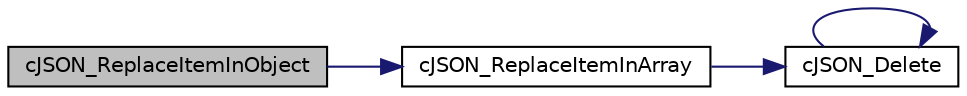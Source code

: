 digraph "cJSON_ReplaceItemInObject"
{
  edge [fontname="Helvetica",fontsize="10",labelfontname="Helvetica",labelfontsize="10"];
  node [fontname="Helvetica",fontsize="10",shape=record];
  rankdir="LR";
  Node1 [label="cJSON_ReplaceItemInObject",height=0.2,width=0.4,color="black", fillcolor="grey75", style="filled", fontcolor="black"];
  Node1 -> Node2 [color="midnightblue",fontsize="10",style="solid",fontname="Helvetica"];
  Node2 [label="cJSON_ReplaceItemInArray",height=0.2,width=0.4,color="black", fillcolor="white", style="filled",URL="$c_j_s_o_n_8cc.html#a567d357a7a0c3c0c9c896d98aae3dcec"];
  Node2 -> Node3 [color="midnightblue",fontsize="10",style="solid",fontname="Helvetica"];
  Node3 [label="cJSON_Delete",height=0.2,width=0.4,color="black", fillcolor="white", style="filled",URL="$c_j_s_o_n_8cc.html#ab18060251de70a2b55a18dec694f8f8a"];
  Node3 -> Node3 [color="midnightblue",fontsize="10",style="solid",fontname="Helvetica"];
}
